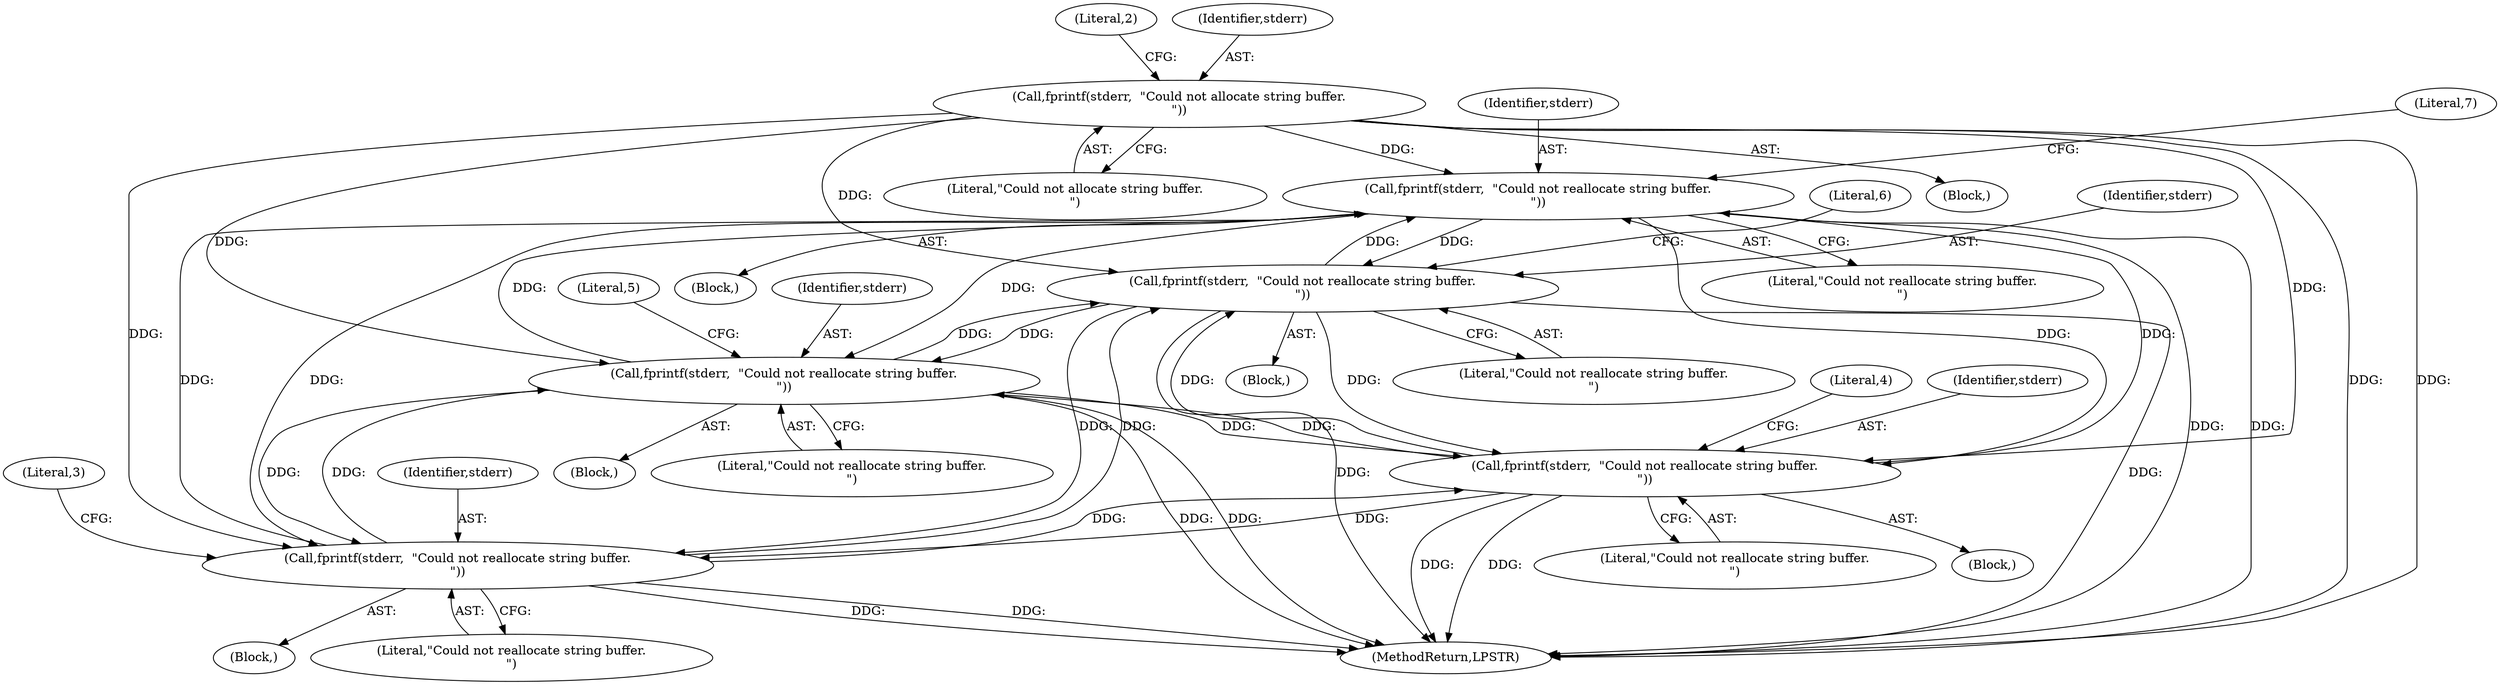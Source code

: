 digraph "0_FreeRDP_fc80ab45621bd966f70594c0b7393ec005a94007@API" {
"1000501" [label="(Call,fprintf(stderr,  \"Could not reallocate string buffer.\n\"))"];
"1000431" [label="(Call,fprintf(stderr,  \"Could not reallocate string buffer.\n\"))"];
"1000501" [label="(Call,fprintf(stderr,  \"Could not reallocate string buffer.\n\"))"];
"1000361" [label="(Call,fprintf(stderr,  \"Could not reallocate string buffer.\n\"))"];
"1000182" [label="(Call,fprintf(stderr,  \"Could not allocate string buffer.\n\"))"];
"1000307" [label="(Call,fprintf(stderr,  \"Could not reallocate string buffer.\n\"))"];
"1000245" [label="(Call,fprintf(stderr,  \"Could not reallocate string buffer.\n\"))"];
"1000361" [label="(Call,fprintf(stderr,  \"Could not reallocate string buffer.\n\"))"];
"1000366" [label="(Literal,5)"];
"1000436" [label="(Literal,6)"];
"1000184" [label="(Literal,\"Could not allocate string buffer.\n\")"];
"1000309" [label="(Literal,\"Could not reallocate string buffer.\n\")"];
"1000247" [label="(Literal,\"Could not reallocate string buffer.\n\")"];
"1000433" [label="(Literal,\"Could not reallocate string buffer.\n\")"];
"1000182" [label="(Call,fprintf(stderr,  \"Could not allocate string buffer.\n\"))"];
"1000557" [label="(MethodReturn,LPSTR)"];
"1000503" [label="(Literal,\"Could not reallocate string buffer.\n\")"];
"1000187" [label="(Literal,2)"];
"1000250" [label="(Literal,3)"];
"1000183" [label="(Identifier,stderr)"];
"1000500" [label="(Block,)"];
"1000501" [label="(Call,fprintf(stderr,  \"Could not reallocate string buffer.\n\"))"];
"1000363" [label="(Literal,\"Could not reallocate string buffer.\n\")"];
"1000244" [label="(Block,)"];
"1000431" [label="(Call,fprintf(stderr,  \"Could not reallocate string buffer.\n\"))"];
"1000432" [label="(Identifier,stderr)"];
"1000306" [label="(Block,)"];
"1000245" [label="(Call,fprintf(stderr,  \"Could not reallocate string buffer.\n\"))"];
"1000502" [label="(Identifier,stderr)"];
"1000362" [label="(Identifier,stderr)"];
"1000312" [label="(Literal,4)"];
"1000430" [label="(Block,)"];
"1000360" [label="(Block,)"];
"1000308" [label="(Identifier,stderr)"];
"1000506" [label="(Literal,7)"];
"1000307" [label="(Call,fprintf(stderr,  \"Could not reallocate string buffer.\n\"))"];
"1000246" [label="(Identifier,stderr)"];
"1000181" [label="(Block,)"];
"1000501" -> "1000500"  [label="AST: "];
"1000501" -> "1000503"  [label="CFG: "];
"1000502" -> "1000501"  [label="AST: "];
"1000503" -> "1000501"  [label="AST: "];
"1000506" -> "1000501"  [label="CFG: "];
"1000501" -> "1000557"  [label="DDG: "];
"1000501" -> "1000557"  [label="DDG: "];
"1000501" -> "1000245"  [label="DDG: "];
"1000501" -> "1000307"  [label="DDG: "];
"1000501" -> "1000361"  [label="DDG: "];
"1000501" -> "1000431"  [label="DDG: "];
"1000431" -> "1000501"  [label="DDG: "];
"1000361" -> "1000501"  [label="DDG: "];
"1000182" -> "1000501"  [label="DDG: "];
"1000307" -> "1000501"  [label="DDG: "];
"1000245" -> "1000501"  [label="DDG: "];
"1000431" -> "1000430"  [label="AST: "];
"1000431" -> "1000433"  [label="CFG: "];
"1000432" -> "1000431"  [label="AST: "];
"1000433" -> "1000431"  [label="AST: "];
"1000436" -> "1000431"  [label="CFG: "];
"1000431" -> "1000557"  [label="DDG: "];
"1000431" -> "1000557"  [label="DDG: "];
"1000431" -> "1000245"  [label="DDG: "];
"1000431" -> "1000307"  [label="DDG: "];
"1000431" -> "1000361"  [label="DDG: "];
"1000361" -> "1000431"  [label="DDG: "];
"1000182" -> "1000431"  [label="DDG: "];
"1000307" -> "1000431"  [label="DDG: "];
"1000245" -> "1000431"  [label="DDG: "];
"1000361" -> "1000360"  [label="AST: "];
"1000361" -> "1000363"  [label="CFG: "];
"1000362" -> "1000361"  [label="AST: "];
"1000363" -> "1000361"  [label="AST: "];
"1000366" -> "1000361"  [label="CFG: "];
"1000361" -> "1000557"  [label="DDG: "];
"1000361" -> "1000557"  [label="DDG: "];
"1000361" -> "1000245"  [label="DDG: "];
"1000361" -> "1000307"  [label="DDG: "];
"1000182" -> "1000361"  [label="DDG: "];
"1000307" -> "1000361"  [label="DDG: "];
"1000245" -> "1000361"  [label="DDG: "];
"1000182" -> "1000181"  [label="AST: "];
"1000182" -> "1000184"  [label="CFG: "];
"1000183" -> "1000182"  [label="AST: "];
"1000184" -> "1000182"  [label="AST: "];
"1000187" -> "1000182"  [label="CFG: "];
"1000182" -> "1000557"  [label="DDG: "];
"1000182" -> "1000557"  [label="DDG: "];
"1000182" -> "1000245"  [label="DDG: "];
"1000182" -> "1000307"  [label="DDG: "];
"1000307" -> "1000306"  [label="AST: "];
"1000307" -> "1000309"  [label="CFG: "];
"1000308" -> "1000307"  [label="AST: "];
"1000309" -> "1000307"  [label="AST: "];
"1000312" -> "1000307"  [label="CFG: "];
"1000307" -> "1000557"  [label="DDG: "];
"1000307" -> "1000557"  [label="DDG: "];
"1000307" -> "1000245"  [label="DDG: "];
"1000245" -> "1000307"  [label="DDG: "];
"1000245" -> "1000244"  [label="AST: "];
"1000245" -> "1000247"  [label="CFG: "];
"1000246" -> "1000245"  [label="AST: "];
"1000247" -> "1000245"  [label="AST: "];
"1000250" -> "1000245"  [label="CFG: "];
"1000245" -> "1000557"  [label="DDG: "];
"1000245" -> "1000557"  [label="DDG: "];
}
